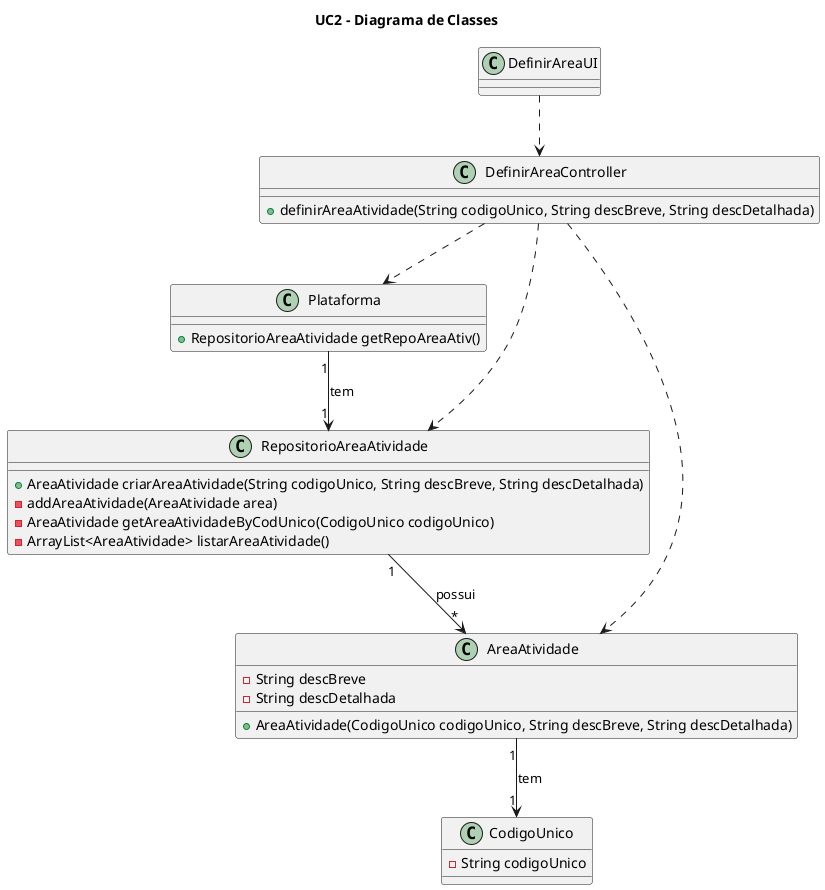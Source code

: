@startuml_mc_uc2

title UC2 - Diagrama de Classes

class DefinirAreaUI{

}

class DefinirAreaController{
    +definirAreaAtividade(String codigoUnico, String descBreve, String descDetalhada)
}

class Plataforma{
    +RepositorioAreaAtividade getRepoAreaAtiv()
}

class RepositorioAreaAtividade{
    +AreaAtividade criarAreaAtividade(String codigoUnico, String descBreve, String descDetalhada)
    -addAreaAtividade(AreaAtividade area)
    -AreaAtividade getAreaAtividadeByCodUnico(CodigoUnico codigoUnico)
    -ArrayList<AreaAtividade> listarAreaAtividade()
}

class AreaAtividade{
    -String descBreve
    -String descDetalhada
    +AreaAtividade(CodigoUnico codigoUnico, String descBreve, String descDetalhada)
}

class CodigoUnico{
    -String codigoUnico
}

DefinirAreaUI ..> DefinirAreaController
DefinirAreaController ..> AreaAtividade
DefinirAreaController ..> Plataforma
DefinirAreaController ..> RepositorioAreaAtividade
Plataforma "1" --> "1" RepositorioAreaAtividade: tem
RepositorioAreaAtividade "1" --> "*" AreaAtividade: possui
AreaAtividade "1" --> "1" CodigoUnico : tem
@enduml_mc_uc2